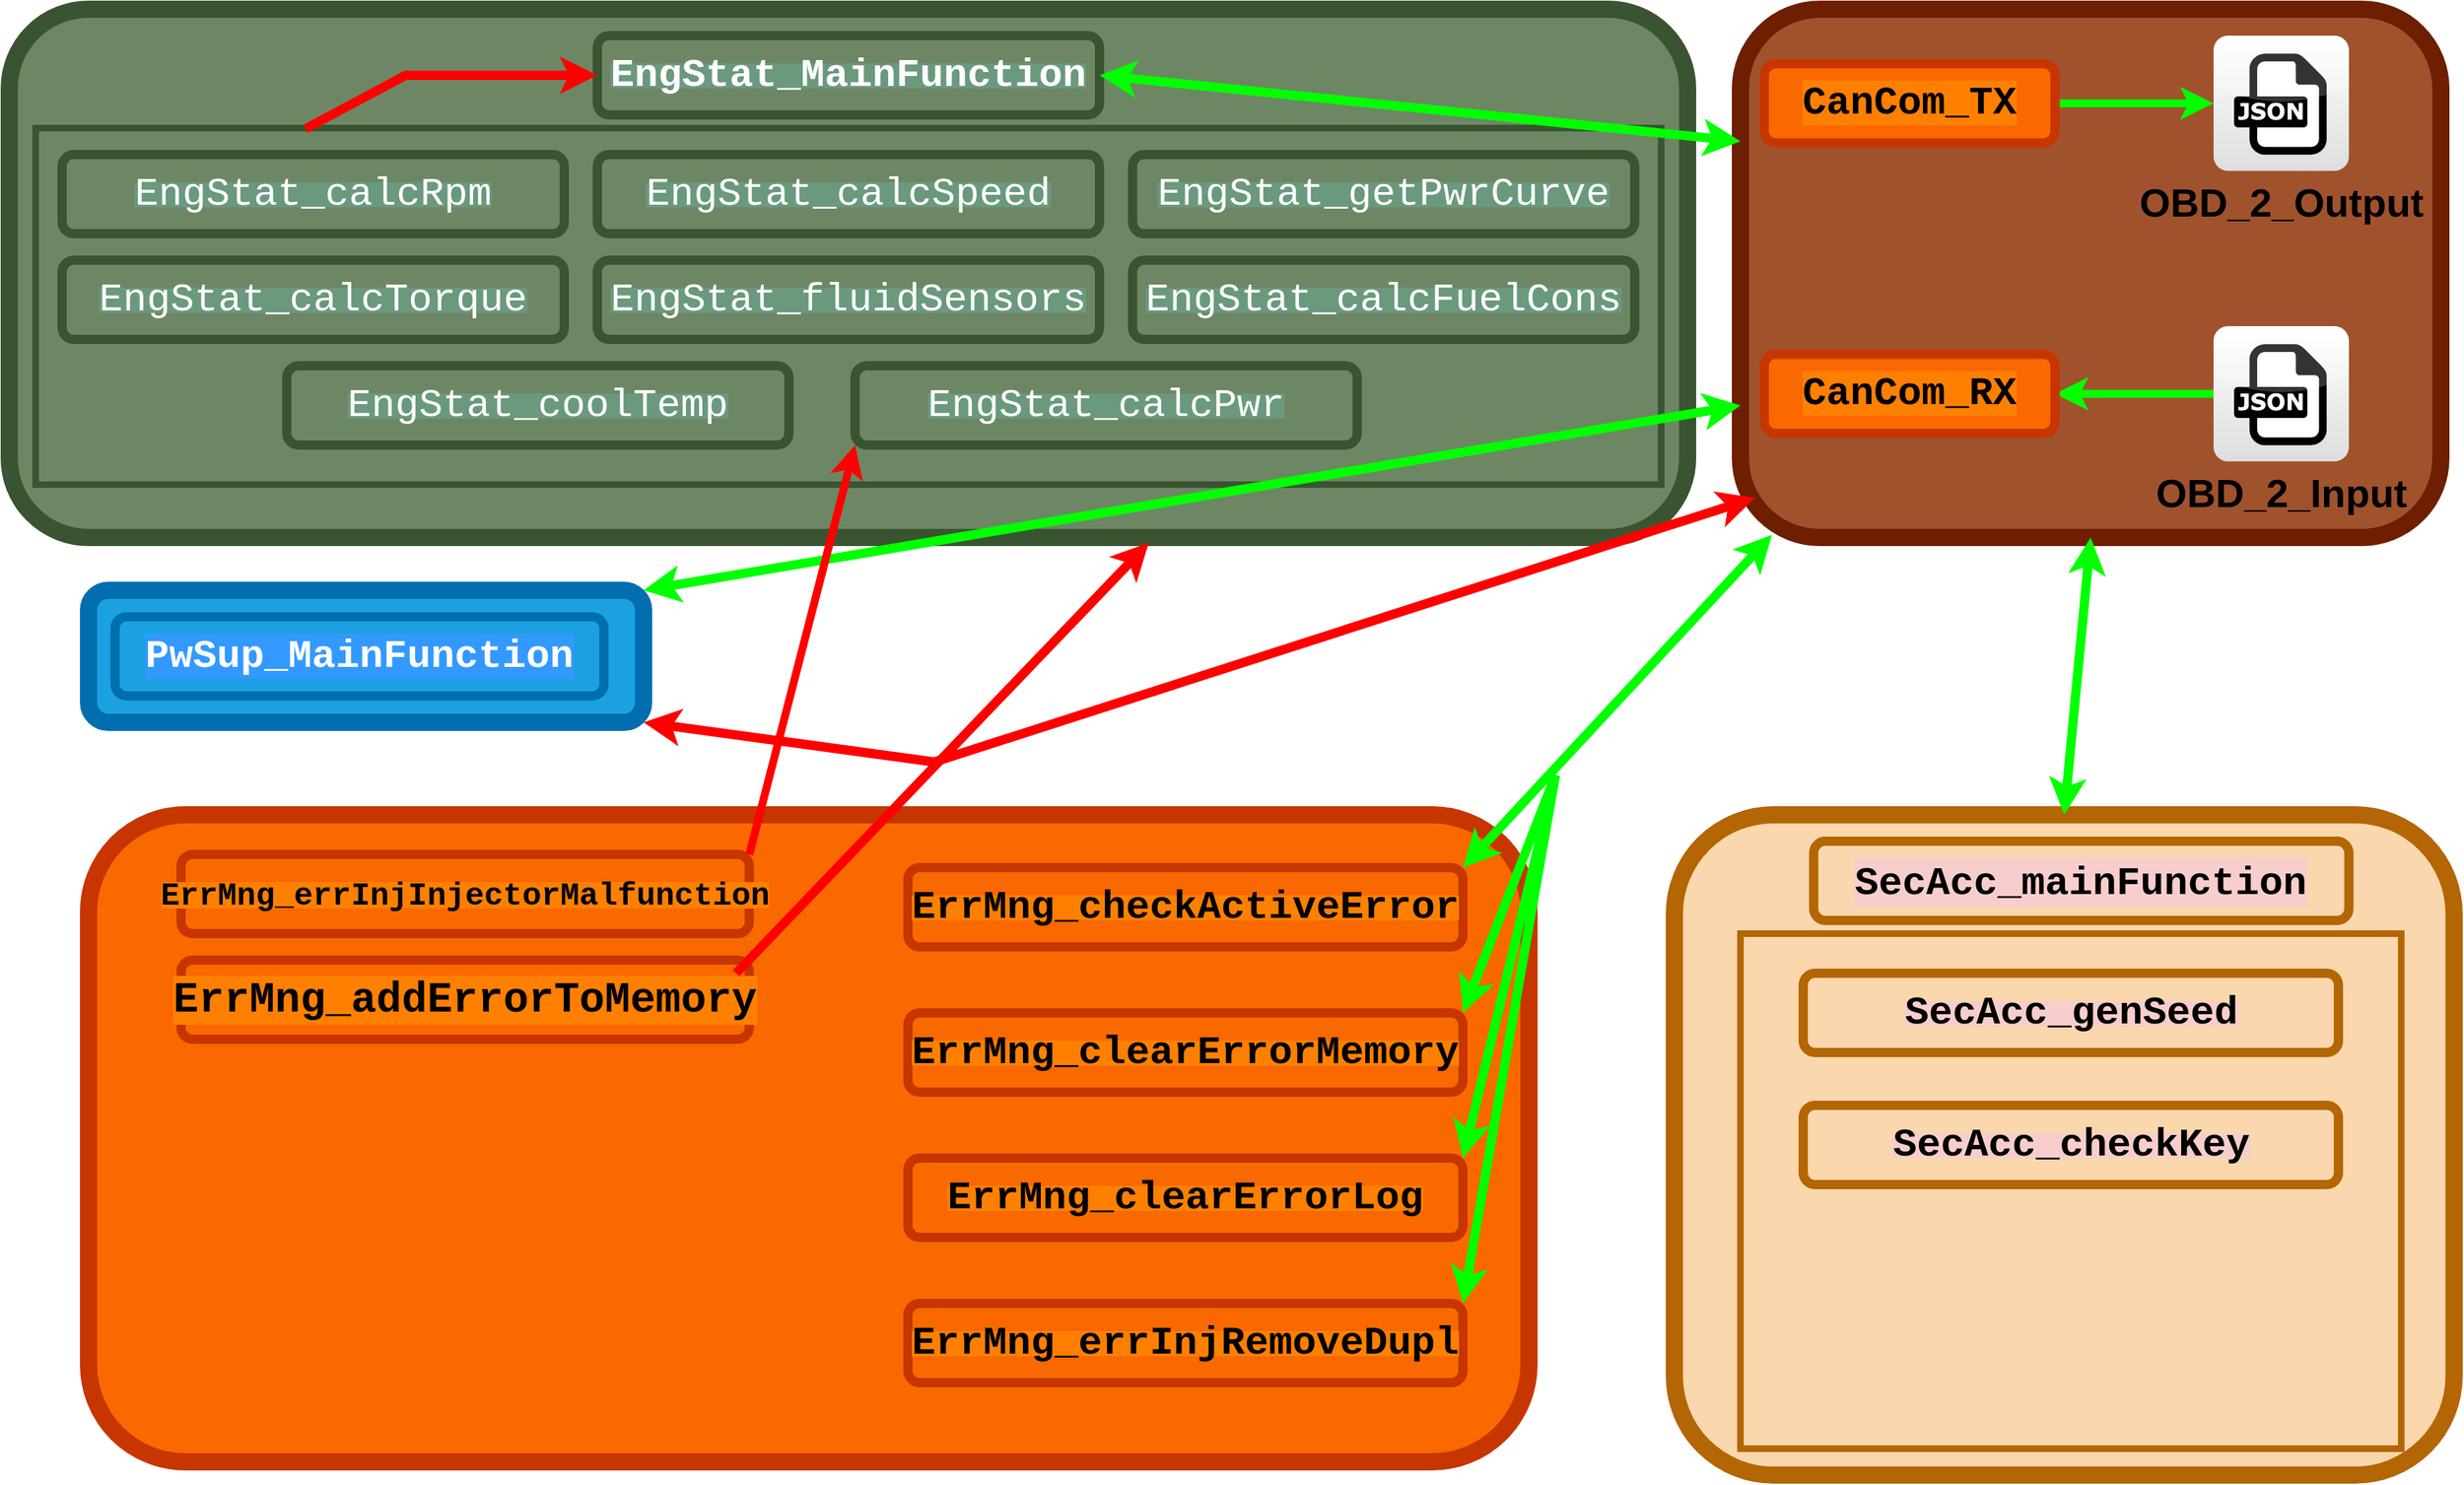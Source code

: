 <mxfile version="22.1.2" type="device">
  <diagram name="Page-1" id="gyTd1Sh2LbSQvP7gPTzE">
    <mxGraphModel dx="2068" dy="1210" grid="1" gridSize="10" guides="1" tooltips="1" connect="1" arrows="1" fold="1" page="1" pageScale="1" pageWidth="1920" pageHeight="1200" math="0" shadow="0">
      <root>
        <mxCell id="0" />
        <mxCell id="1" parent="0" />
        <mxCell id="prUhgWZdjSa96GHESbX6-11" value="" style="rounded=1;whiteSpace=wrap;html=1;strokeWidth=13;fillColor=#a0522d;fontColor=#ffffff;strokeColor=#6D1F00;" parent="1" vertex="1">
          <mxGeometry x="1350" y="40" width="530" height="400" as="geometry" />
        </mxCell>
        <mxCell id="prUhgWZdjSa96GHESbX6-1" value="&lt;font size=&quot;1&quot; style=&quot;&quot;&gt;&lt;b style=&quot;font-size: 30px;&quot;&gt;OBD_2_Output&lt;/b&gt;&lt;/font&gt;" style="dashed=0;outlineConnect=0;html=1;align=center;labelPosition=center;verticalLabelPosition=bottom;verticalAlign=top;shape=mxgraph.webicons.json;gradientColor=#DFDEDE" parent="1" vertex="1">
          <mxGeometry x="1708" y="60" width="102.4" height="102.4" as="geometry" />
        </mxCell>
        <mxCell id="prUhgWZdjSa96GHESbX6-9" style="edgeStyle=orthogonalEdgeStyle;rounded=0;orthogonalLoop=1;jettySize=auto;html=1;entryX=1;entryY=0.5;entryDx=0;entryDy=0;fontSize=11;strokeWidth=6;fillColor=#60a917;strokeColor=#00FF00;" parent="1" source="prUhgWZdjSa96GHESbX6-2" target="prUhgWZdjSa96GHESbX6-5" edge="1">
          <mxGeometry relative="1" as="geometry" />
        </mxCell>
        <mxCell id="prUhgWZdjSa96GHESbX6-2" value="&lt;font size=&quot;1&quot; style=&quot;&quot;&gt;&lt;b style=&quot;font-size: 30px;&quot;&gt;OBD_2_Input&lt;/b&gt;&lt;/font&gt;" style="dashed=0;outlineConnect=0;html=1;align=center;labelPosition=center;verticalLabelPosition=bottom;verticalAlign=top;shape=mxgraph.webicons.json;gradientColor=#DFDEDE" parent="1" vertex="1">
          <mxGeometry x="1708" y="280" width="102.4" height="102.4" as="geometry" />
        </mxCell>
        <mxCell id="prUhgWZdjSa96GHESbX6-8" style="edgeStyle=orthogonalEdgeStyle;rounded=0;orthogonalLoop=1;jettySize=auto;html=1;fontSize=11;strokeWidth=6;fillColor=#60a917;strokeColor=#00FF00;" parent="1" source="prUhgWZdjSa96GHESbX6-4" target="prUhgWZdjSa96GHESbX6-1" edge="1">
          <mxGeometry relative="1" as="geometry" />
        </mxCell>
        <mxCell id="prUhgWZdjSa96GHESbX6-4" value="&lt;div style=&quot;font-family: Consolas, &amp;quot;Courier New&amp;quot;, monospace; font-size: 30px; line-height: 19px;&quot;&gt;&lt;font style=&quot;background-color: rgb(255, 128, 0);&quot;&gt;CanCom_TX&lt;/font&gt;&lt;/div&gt;" style="rounded=1;whiteSpace=wrap;html=1;fontSize=30;fontStyle=1;fillColor=#fa6800;fontColor=#000000;strokeColor=#C73500;strokeWidth=7;" parent="1" vertex="1">
          <mxGeometry x="1368" y="81.2" width="220" height="60" as="geometry" />
        </mxCell>
        <mxCell id="prUhgWZdjSa96GHESbX6-5" value="&lt;div style=&quot;font-family: Consolas, &amp;quot;Courier New&amp;quot;, monospace; font-size: 30px; line-height: 19px;&quot;&gt;&lt;span style=&quot;background-color: rgb(255, 128, 0);&quot;&gt;CanCom_RX&lt;/span&gt;&lt;/div&gt;" style="rounded=1;whiteSpace=wrap;html=1;fontSize=30;fontStyle=1;fillColor=#fa6800;fontColor=#000000;strokeColor=#C73500;strokeWidth=7;" parent="1" vertex="1">
          <mxGeometry x="1368" y="301.2" width="220" height="60" as="geometry" />
        </mxCell>
        <mxCell id="prUhgWZdjSa96GHESbX6-12" value="" style="rounded=1;whiteSpace=wrap;html=1;strokeWidth=13;fillColor=#6d8764;fontColor=#ffffff;strokeColor=#3A5431;" parent="1" vertex="1">
          <mxGeometry x="40" y="40" width="1270" height="400" as="geometry" />
        </mxCell>
        <mxCell id="prUhgWZdjSa96GHESbX6-13" value="&lt;div style=&quot;font-family: Consolas, &amp;quot;Courier New&amp;quot;, monospace; line-height: 19px;&quot;&gt;&lt;div style=&quot;line-height: 19px;&quot;&gt;&lt;font style=&quot;font-size: 30px;&quot;&gt;EngStat_MainFunction&lt;/font&gt;&lt;/div&gt;&lt;/div&gt;" style="rounded=1;whiteSpace=wrap;html=1;fontSize=30;fontStyle=1;fillColor=#6d8764;fontColor=#FFFFFF;strokeColor=#3A5431;strokeWidth=7;labelBackgroundColor=#6A997E;" parent="1" vertex="1">
          <mxGeometry x="485" y="60" width="380" height="60" as="geometry" />
        </mxCell>
        <mxCell id="prUhgWZdjSa96GHESbX6-14" value="" style="rounded=0;whiteSpace=wrap;html=1;fillColor=#6d8764;fontColor=#ffffff;strokeColor=#3A5431;strokeWidth=5;" parent="1" vertex="1">
          <mxGeometry x="60" y="130" width="1230" height="270" as="geometry" />
        </mxCell>
        <mxCell id="prUhgWZdjSa96GHESbX6-15" value="&lt;div style=&quot;font-family: Consolas, &amp;quot;Courier New&amp;quot;, monospace; line-height: 19px; font-size: 30px;&quot;&gt;&lt;div style=&quot;line-height: 19px; font-size: 30px;&quot;&gt;&lt;div style=&quot;font-weight: normal; font-size: 30px; line-height: 19px;&quot;&gt;EngStat_calcRpm&lt;/div&gt;&lt;/div&gt;&lt;/div&gt;" style="rounded=1;whiteSpace=wrap;html=1;fontSize=30;fontStyle=1;fillColor=#6d8764;fontColor=#FFFFFF;strokeColor=#3A5431;strokeWidth=7;labelBackgroundColor=#6A997E;" parent="1" vertex="1">
          <mxGeometry x="80" y="150" width="380" height="60" as="geometry" />
        </mxCell>
        <mxCell id="prUhgWZdjSa96GHESbX6-16" value="&lt;div style=&quot;font-family: Consolas, &amp;quot;Courier New&amp;quot;, monospace; line-height: 19px; font-size: 30px;&quot;&gt;&lt;div style=&quot;line-height: 19px; font-size: 30px;&quot;&gt;&lt;div style=&quot;font-weight: normal; font-size: 30px; line-height: 19px;&quot;&gt;&lt;div style=&quot;line-height: 19px; font-size: 30px;&quot;&gt;EngStat_calcPwr&lt;/div&gt;&lt;/div&gt;&lt;/div&gt;&lt;/div&gt;" style="rounded=1;whiteSpace=wrap;html=1;fontSize=30;fontStyle=1;fillColor=#6d8764;fontColor=#FFFFFF;strokeColor=#3A5431;strokeWidth=7;labelBackgroundColor=#6A997E;" parent="1" vertex="1">
          <mxGeometry x="680" y="310" width="380" height="60" as="geometry" />
        </mxCell>
        <mxCell id="prUhgWZdjSa96GHESbX6-17" value="&lt;div style=&quot;font-family: Consolas, &amp;quot;Courier New&amp;quot;, monospace; line-height: 19px; font-size: 30px;&quot;&gt;&lt;div style=&quot;line-height: 19px; font-size: 30px;&quot;&gt;&lt;div style=&quot;font-weight: normal; font-size: 30px; line-height: 19px;&quot;&gt;&lt;div style=&quot;line-height: 19px; font-size: 30px;&quot;&gt;&lt;div style=&quot;line-height: 19px; font-size: 30px;&quot;&gt;EngStat_getPwrCurve&lt;/div&gt;&lt;/div&gt;&lt;/div&gt;&lt;/div&gt;&lt;/div&gt;" style="rounded=1;whiteSpace=wrap;html=1;fontSize=30;fontStyle=1;fillColor=#6d8764;fontColor=#FFFFFF;strokeColor=#3A5431;strokeWidth=7;labelBackgroundColor=#6A997E;" parent="1" vertex="1">
          <mxGeometry x="890" y="150" width="380" height="60" as="geometry" />
        </mxCell>
        <mxCell id="prUhgWZdjSa96GHESbX6-18" value="&lt;div style=&quot;font-family: Consolas, &amp;quot;Courier New&amp;quot;, monospace; line-height: 19px; font-size: 30px;&quot;&gt;&lt;div style=&quot;line-height: 19px; font-size: 30px;&quot;&gt;&lt;div style=&quot;font-weight: normal; font-size: 30px; line-height: 19px;&quot;&gt;&lt;div style=&quot;line-height: 19px; font-size: 30px;&quot;&gt;EngStat_calcTorque&lt;/div&gt;&lt;/div&gt;&lt;/div&gt;&lt;/div&gt;" style="rounded=1;whiteSpace=wrap;html=1;fontSize=30;fontStyle=1;fillColor=#6d8764;fontColor=#FFFFFF;strokeColor=#3A5431;strokeWidth=7;labelBackgroundColor=#6A997E;" parent="1" vertex="1">
          <mxGeometry x="80" y="230" width="380" height="60" as="geometry" />
        </mxCell>
        <mxCell id="prUhgWZdjSa96GHESbX6-19" value="&lt;div style=&quot;font-family: Consolas, &amp;quot;Courier New&amp;quot;, monospace; line-height: 19px; font-size: 30px;&quot;&gt;&lt;div style=&quot;line-height: 19px; font-size: 30px;&quot;&gt;&lt;div style=&quot;font-weight: normal; font-size: 30px; line-height: 19px;&quot;&gt;&lt;div style=&quot;line-height: 19px; font-size: 30px;&quot;&gt;&lt;div style=&quot;line-height: 19px; font-size: 30px;&quot;&gt;EngStat_fluidSensors&lt;/div&gt;&lt;/div&gt;&lt;/div&gt;&lt;/div&gt;&lt;/div&gt;" style="rounded=1;whiteSpace=wrap;html=1;fontSize=30;fontStyle=1;fillColor=#6d8764;fontColor=#FFFFFF;strokeColor=#3A5431;strokeWidth=7;labelBackgroundColor=#6A997E;" parent="1" vertex="1">
          <mxGeometry x="485" y="230" width="380" height="60" as="geometry" />
        </mxCell>
        <mxCell id="prUhgWZdjSa96GHESbX6-20" value="&lt;div style=&quot;font-family: Consolas, &amp;quot;Courier New&amp;quot;, monospace; line-height: 19px; font-size: 30px;&quot;&gt;&lt;div style=&quot;line-height: 19px; font-size: 30px;&quot;&gt;&lt;div style=&quot;font-weight: normal; font-size: 30px; line-height: 19px;&quot;&gt;&lt;div style=&quot;line-height: 19px; font-size: 30px;&quot;&gt;&lt;div style=&quot;line-height: 19px; font-size: 30px;&quot;&gt;&lt;div style=&quot;line-height: 19px; font-size: 30px;&quot;&gt;EngStat_calcFuelCons&lt;/div&gt;&lt;/div&gt;&lt;/div&gt;&lt;/div&gt;&lt;/div&gt;&lt;/div&gt;" style="rounded=1;whiteSpace=wrap;html=1;fontSize=30;fontStyle=1;fillColor=#6d8764;fontColor=#FFFFFF;strokeColor=#3A5431;strokeWidth=7;labelBackgroundColor=#6A997E;" parent="1" vertex="1">
          <mxGeometry x="890" y="230" width="380" height="60" as="geometry" />
        </mxCell>
        <mxCell id="prUhgWZdjSa96GHESbX6-21" value="&lt;div style=&quot;font-family: Consolas, &amp;quot;Courier New&amp;quot;, monospace; line-height: 19px; font-size: 30px;&quot;&gt;&lt;div style=&quot;line-height: 19px; font-size: 30px;&quot;&gt;&lt;div style=&quot;font-weight: normal; font-size: 30px; line-height: 19px;&quot;&gt;&lt;div style=&quot;line-height: 19px; font-size: 30px;&quot;&gt;&lt;div style=&quot;line-height: 19px; font-size: 30px;&quot;&gt;EngStat_coolTemp&lt;/div&gt;&lt;/div&gt;&lt;/div&gt;&lt;/div&gt;&lt;/div&gt;" style="rounded=1;whiteSpace=wrap;html=1;fontSize=30;fontStyle=1;fillColor=#6d8764;fontColor=#FFFFFF;strokeColor=#3A5431;strokeWidth=7;labelBackgroundColor=#6A997E;" parent="1" vertex="1">
          <mxGeometry x="250" y="310" width="380" height="60" as="geometry" />
        </mxCell>
        <mxCell id="prUhgWZdjSa96GHESbX6-22" value="&lt;div style=&quot;font-family: Consolas, &amp;quot;Courier New&amp;quot;, monospace; line-height: 19px; font-size: 30px;&quot;&gt;&lt;div style=&quot;line-height: 19px; font-size: 30px;&quot;&gt;&lt;div style=&quot;font-weight: normal; font-size: 30px; line-height: 19px;&quot;&gt;&lt;div style=&quot;line-height: 19px; font-size: 30px;&quot;&gt;&lt;div style=&quot;line-height: 19px; font-size: 30px;&quot;&gt;&lt;div style=&quot;line-height: 19px; font-size: 30px;&quot;&gt;EngStat_calcSpeed&lt;/div&gt;&lt;/div&gt;&lt;/div&gt;&lt;/div&gt;&lt;/div&gt;&lt;/div&gt;" style="rounded=1;whiteSpace=wrap;html=1;fontSize=30;fontStyle=1;fillColor=#6d8764;fontColor=#FFFFFF;strokeColor=#3A5431;strokeWidth=7;labelBackgroundColor=#6A997E;" parent="1" vertex="1">
          <mxGeometry x="485" y="150" width="380" height="60" as="geometry" />
        </mxCell>
        <mxCell id="prUhgWZdjSa96GHESbX6-23" value="" style="endArrow=classic;html=1;rounded=0;exitX=0.166;exitY=0.002;exitDx=0;exitDy=0;exitPerimeter=0;entryX=0;entryY=0.5;entryDx=0;entryDy=0;strokeWidth=7;fillColor=#a20025;strokeColor=#FF0000;" parent="1" source="prUhgWZdjSa96GHESbX6-14" target="prUhgWZdjSa96GHESbX6-13" edge="1">
          <mxGeometry width="50" height="50" relative="1" as="geometry">
            <mxPoint x="480" y="410" as="sourcePoint" />
            <mxPoint x="530" y="360" as="targetPoint" />
            <Array as="points">
              <mxPoint x="340" y="90" />
            </Array>
          </mxGeometry>
        </mxCell>
        <mxCell id="prUhgWZdjSa96GHESbX6-25" value="" style="endArrow=classic;startArrow=classic;html=1;rounded=0;exitX=1;exitY=0.5;exitDx=0;exitDy=0;entryX=0;entryY=0.25;entryDx=0;entryDy=0;strokeWidth=7;strokeColor=#00FF00;" parent="1" source="prUhgWZdjSa96GHESbX6-13" target="prUhgWZdjSa96GHESbX6-11" edge="1">
          <mxGeometry width="50" height="50" relative="1" as="geometry">
            <mxPoint x="980" y="410" as="sourcePoint" />
            <mxPoint x="1030" y="360" as="targetPoint" />
          </mxGeometry>
        </mxCell>
        <mxCell id="prUhgWZdjSa96GHESbX6-26" value="" style="rounded=1;whiteSpace=wrap;html=1;fillColor=#1ba1e2;fontColor=#ffffff;strokeColor=#006EAF;strokeWidth=13;" parent="1" vertex="1">
          <mxGeometry x="100" y="480" width="420" height="100" as="geometry" />
        </mxCell>
        <mxCell id="prUhgWZdjSa96GHESbX6-27" value="&lt;div style=&quot;font-family: Consolas, &amp;quot;Courier New&amp;quot;, monospace; font-size: 30px; line-height: 19px;&quot;&gt;&lt;b style=&quot;background-color: rgb(51, 153, 255);&quot;&gt;PwSup_MainFunction&lt;/b&gt;&lt;/div&gt;" style="rounded=1;whiteSpace=wrap;html=1;strokeWidth=7;fillColor=#1ba1e2;fontColor=#ffffff;strokeColor=#006EAF;" parent="1" vertex="1">
          <mxGeometry x="120" y="500" width="370" height="60" as="geometry" />
        </mxCell>
        <mxCell id="prUhgWZdjSa96GHESbX6-28" value="" style="endArrow=classic;startArrow=classic;html=1;rounded=0;exitX=1;exitY=0;exitDx=0;exitDy=0;entryX=0;entryY=0.75;entryDx=0;entryDy=0;strokeWidth=7;strokeColor=#00FF00;" parent="1" source="prUhgWZdjSa96GHESbX6-26" target="prUhgWZdjSa96GHESbX6-11" edge="1">
          <mxGeometry width="50" height="50" relative="1" as="geometry">
            <mxPoint x="875" y="100" as="sourcePoint" />
            <mxPoint x="1360" y="150" as="targetPoint" />
          </mxGeometry>
        </mxCell>
        <mxCell id="prUhgWZdjSa96GHESbX6-29" value="" style="rounded=1;whiteSpace=wrap;html=1;fillColor=#fa6800;fontColor=#000000;strokeColor=#C73500;strokeWidth=13;" parent="1" vertex="1">
          <mxGeometry x="100" y="650" width="1090" height="490" as="geometry" />
        </mxCell>
        <mxCell id="prUhgWZdjSa96GHESbX6-30" value="&lt;div style=&quot;font-family: Consolas, &amp;quot;Courier New&amp;quot;, monospace; font-size: 30px; line-height: 19px;&quot;&gt;ErrMng_checkActiveError&lt;/div&gt;" style="rounded=1;whiteSpace=wrap;html=1;fillColor=#fa6800;fontColor=#000000;strokeColor=#C73500;strokeWidth=7;fontSize=30;labelBackgroundColor=#FF8000;fontStyle=1" parent="1" vertex="1">
          <mxGeometry x="720" y="690" width="420" height="60" as="geometry" />
        </mxCell>
        <mxCell id="prUhgWZdjSa96GHESbX6-31" value="&lt;div style=&quot;font-family: Consolas, &amp;quot;Courier New&amp;quot;, monospace; font-size: 30px; line-height: 19px;&quot;&gt;ErrMng_errInjRemoveDupl&lt;/div&gt;" style="rounded=1;whiteSpace=wrap;html=1;fillColor=#fa6800;fontColor=#000000;strokeColor=#C73500;strokeWidth=7;fontSize=30;labelBackgroundColor=#FF8000;fontStyle=1" parent="1" vertex="1">
          <mxGeometry x="720" y="1020" width="420" height="60" as="geometry" />
        </mxCell>
        <mxCell id="prUhgWZdjSa96GHESbX6-32" value="&lt;div style=&quot;font-family: Consolas, &amp;quot;Courier New&amp;quot;, monospace; font-size: 30px; line-height: 19px;&quot;&gt;ErrMng_clearErrorLog&lt;/div&gt;" style="rounded=1;whiteSpace=wrap;html=1;fillColor=#fa6800;fontColor=#000000;strokeColor=#C73500;strokeWidth=7;fontSize=30;labelBackgroundColor=#FF8000;fontStyle=1" parent="1" vertex="1">
          <mxGeometry x="720" y="910" width="420" height="60" as="geometry" />
        </mxCell>
        <mxCell id="prUhgWZdjSa96GHESbX6-33" value="&lt;div style=&quot;font-family: Consolas, &amp;quot;Courier New&amp;quot;, monospace; font-size: 30px; line-height: 19px;&quot;&gt;ErrMng_clearErrorMemory&lt;/div&gt;" style="rounded=1;whiteSpace=wrap;html=1;fillColor=#fa6800;fontColor=#000000;strokeColor=#C73500;strokeWidth=7;fontSize=30;labelBackgroundColor=#FF8000;fontStyle=1" parent="1" vertex="1">
          <mxGeometry x="720" y="800" width="420" height="60" as="geometry" />
        </mxCell>
        <mxCell id="prUhgWZdjSa96GHESbX6-40" value="&lt;div style=&quot;font-family: Consolas, &amp;quot;Courier New&amp;quot;, monospace; line-height: 19px;&quot;&gt;&lt;div style=&quot;line-height: 19px;&quot;&gt;&lt;font style=&quot;font-size: 24px;&quot;&gt;ErrMng_errInjInjectorMalfunction&lt;/font&gt;&lt;/div&gt;&lt;/div&gt;" style="rounded=1;whiteSpace=wrap;html=1;fillColor=#fa6800;fontColor=#000000;strokeColor=#C73500;strokeWidth=7;fontSize=30;labelBackgroundColor=#FF8000;fontStyle=1" parent="1" vertex="1">
          <mxGeometry x="170" y="680" width="430" height="60" as="geometry" />
        </mxCell>
        <mxCell id="prUhgWZdjSa96GHESbX6-41" value="&lt;div style=&quot;font-family: Consolas, &amp;quot;Courier New&amp;quot;, monospace; font-size: 30px; line-height: 19px;&quot;&gt;&lt;div style=&quot;line-height: 19px; font-size: 32px;&quot;&gt;&lt;font style=&quot;background-color: rgb(255, 128, 0);&quot;&gt;ErrMng_addErrorToMemory&lt;/font&gt;&lt;/div&gt;&lt;/div&gt;" style="rounded=1;whiteSpace=wrap;html=1;fillColor=#fa6800;fontColor=#000000;strokeColor=#C73500;strokeWidth=7;fontSize=30;labelBackgroundColor=#FF8000;fontStyle=1" parent="1" vertex="1">
          <mxGeometry x="170" y="760" width="430" height="60" as="geometry" />
        </mxCell>
        <mxCell id="prUhgWZdjSa96GHESbX6-42" value="" style="endArrow=classic;html=1;rounded=0;fontSize=13;strokeWidth=7;strokeColor=#FF0000;entryX=0.679;entryY=1.01;entryDx=0;entryDy=0;entryPerimeter=0;fillColor=#e51400;" parent="1" target="prUhgWZdjSa96GHESbX6-12" edge="1">
          <mxGeometry width="50" height="50" relative="1" as="geometry">
            <mxPoint x="590" y="770" as="sourcePoint" />
            <mxPoint x="771" y="600" as="targetPoint" />
          </mxGeometry>
        </mxCell>
        <mxCell id="prUhgWZdjSa96GHESbX6-43" value="" style="endArrow=classic;html=1;rounded=0;fontSize=13;strokeWidth=7;strokeColor=#FF0000;fillColor=#e51400;" parent="1" edge="1">
          <mxGeometry width="50" height="50" relative="1" as="geometry">
            <mxPoint x="740" y="610" as="sourcePoint" />
            <mxPoint x="1361" y="410" as="targetPoint" />
          </mxGeometry>
        </mxCell>
        <mxCell id="prUhgWZdjSa96GHESbX6-44" value="" style="endArrow=classic;html=1;rounded=0;fontSize=13;strokeWidth=7;strokeColor=#FF0000;entryX=1;entryY=1;entryDx=0;entryDy=0;fillColor=#e51400;" parent="1" target="prUhgWZdjSa96GHESbX6-26" edge="1">
          <mxGeometry width="50" height="50" relative="1" as="geometry">
            <mxPoint x="740" y="610" as="sourcePoint" />
            <mxPoint x="1431" y="470" as="targetPoint" />
          </mxGeometry>
        </mxCell>
        <mxCell id="prUhgWZdjSa96GHESbX6-45" value="" style="endArrow=classic;html=1;rounded=0;fontSize=13;strokeWidth=6;strokeColor=#FF0000;exitX=1;exitY=0;exitDx=0;exitDy=0;entryX=0;entryY=1;entryDx=0;entryDy=0;fillColor=#fa6800;" parent="1" source="prUhgWZdjSa96GHESbX6-40" target="prUhgWZdjSa96GHESbX6-16" edge="1">
          <mxGeometry width="50" height="50" relative="1" as="geometry">
            <mxPoint x="1260" y="650" as="sourcePoint" />
            <mxPoint x="1441" y="480" as="targetPoint" />
          </mxGeometry>
        </mxCell>
        <mxCell id="prUhgWZdjSa96GHESbX6-46" value="" style="rounded=1;whiteSpace=wrap;html=1;fillColor=#fad7ac;strokeColor=#b46504;strokeWidth=13;" parent="1" vertex="1">
          <mxGeometry x="1300" y="650" width="590" height="500" as="geometry" />
        </mxCell>
        <mxCell id="prUhgWZdjSa96GHESbX6-47" value="&lt;b style=&quot;font-family: Consolas, &amp;quot;Courier New&amp;quot;, monospace;&quot;&gt;&lt;font color=&quot;#000000&quot;&gt;SecAcc_mainFunction&lt;/font&gt;&lt;/b&gt;" style="rounded=1;whiteSpace=wrap;html=1;fillColor=#fad7ac;strokeColor=#b46504;strokeWidth=7;fontSize=30;labelBackgroundColor=#F8CECC;" parent="1" vertex="1">
          <mxGeometry x="1405.4" y="670" width="405" height="60" as="geometry" />
        </mxCell>
        <mxCell id="prUhgWZdjSa96GHESbX6-48" value="" style="rounded=0;whiteSpace=wrap;html=1;fillColor=#fad7ac;strokeColor=#b46504;strokeWidth=5;" parent="1" vertex="1">
          <mxGeometry x="1350" y="740" width="500" height="390" as="geometry" />
        </mxCell>
        <mxCell id="prUhgWZdjSa96GHESbX6-49" value="&lt;div style=&quot;font-family: Consolas, &amp;quot;Courier New&amp;quot;, monospace; font-size: 30px; line-height: 19px;&quot;&gt;SecAcc_genSeed&lt;/div&gt;" style="rounded=1;whiteSpace=wrap;html=1;fillColor=#fad7ac;strokeColor=#b46504;strokeWidth=7;fontSize=30;fontStyle=1;fontColor=#000000;labelBackgroundColor=#F8CECC;" parent="1" vertex="1">
          <mxGeometry x="1397.5" y="770" width="405" height="60" as="geometry" />
        </mxCell>
        <mxCell id="prUhgWZdjSa96GHESbX6-50" value="&lt;div style=&quot;font-family: Consolas, &amp;quot;Courier New&amp;quot;, monospace; font-size: 30px; line-height: 19px;&quot;&gt;SecAcc_checkKey&lt;/div&gt;" style="rounded=1;whiteSpace=wrap;html=1;fillColor=#fad7ac;strokeColor=#b46504;strokeWidth=7;fontSize=30;fontStyle=1;fontColor=#000000;labelBackgroundColor=#F8CECC;" parent="1" vertex="1">
          <mxGeometry x="1397.5" y="870" width="405" height="60" as="geometry" />
        </mxCell>
        <mxCell id="prUhgWZdjSa96GHESbX6-51" value="" style="endArrow=classic;startArrow=classic;html=1;rounded=0;exitX=0.5;exitY=0;exitDx=0;exitDy=0;entryX=0.5;entryY=1;entryDx=0;entryDy=0;strokeWidth=7;strokeColor=#00FF00;" parent="1" source="prUhgWZdjSa96GHESbX6-46" target="prUhgWZdjSa96GHESbX6-11" edge="1">
          <mxGeometry width="50" height="50" relative="1" as="geometry">
            <mxPoint x="850" y="650" as="sourcePoint" />
            <mxPoint x="1680" y="510" as="targetPoint" />
          </mxGeometry>
        </mxCell>
        <mxCell id="prUhgWZdjSa96GHESbX6-52" value="" style="endArrow=classic;startArrow=classic;html=1;rounded=0;exitX=1;exitY=0;exitDx=0;exitDy=0;entryX=0.045;entryY=0.995;entryDx=0;entryDy=0;strokeWidth=7;strokeColor=#00FF00;entryPerimeter=0;" parent="1" source="prUhgWZdjSa96GHESbX6-30" target="prUhgWZdjSa96GHESbX6-11" edge="1">
          <mxGeometry width="50" height="50" relative="1" as="geometry">
            <mxPoint x="1330" y="660" as="sourcePoint" />
            <mxPoint x="1350" y="450" as="targetPoint" />
          </mxGeometry>
        </mxCell>
        <mxCell id="prUhgWZdjSa96GHESbX6-53" value="" style="endArrow=classic;html=1;rounded=0;entryX=1;entryY=0;entryDx=0;entryDy=0;strokeWidth=7;strokeColor=#00FF00;" parent="1" target="prUhgWZdjSa96GHESbX6-33" edge="1">
          <mxGeometry width="50" height="50" relative="1" as="geometry">
            <mxPoint x="1210" y="620" as="sourcePoint" />
            <mxPoint x="1400" y="680" as="targetPoint" />
          </mxGeometry>
        </mxCell>
        <mxCell id="prUhgWZdjSa96GHESbX6-54" value="" style="endArrow=classic;html=1;rounded=0;entryX=1;entryY=0;entryDx=0;entryDy=0;strokeWidth=7;strokeColor=#00FF00;" parent="1" target="prUhgWZdjSa96GHESbX6-32" edge="1">
          <mxGeometry width="50" height="50" relative="1" as="geometry">
            <mxPoint x="1210" y="620" as="sourcePoint" />
            <mxPoint x="1400" y="680" as="targetPoint" />
          </mxGeometry>
        </mxCell>
        <mxCell id="prUhgWZdjSa96GHESbX6-55" value="" style="endArrow=classic;html=1;rounded=0;entryX=1;entryY=0;entryDx=0;entryDy=0;strokeWidth=7;strokeColor=#00FF00;" parent="1" target="prUhgWZdjSa96GHESbX6-31" edge="1">
          <mxGeometry width="50" height="50" relative="1" as="geometry">
            <mxPoint x="1210" y="620" as="sourcePoint" />
            <mxPoint x="1400" y="680" as="targetPoint" />
          </mxGeometry>
        </mxCell>
      </root>
    </mxGraphModel>
  </diagram>
</mxfile>
